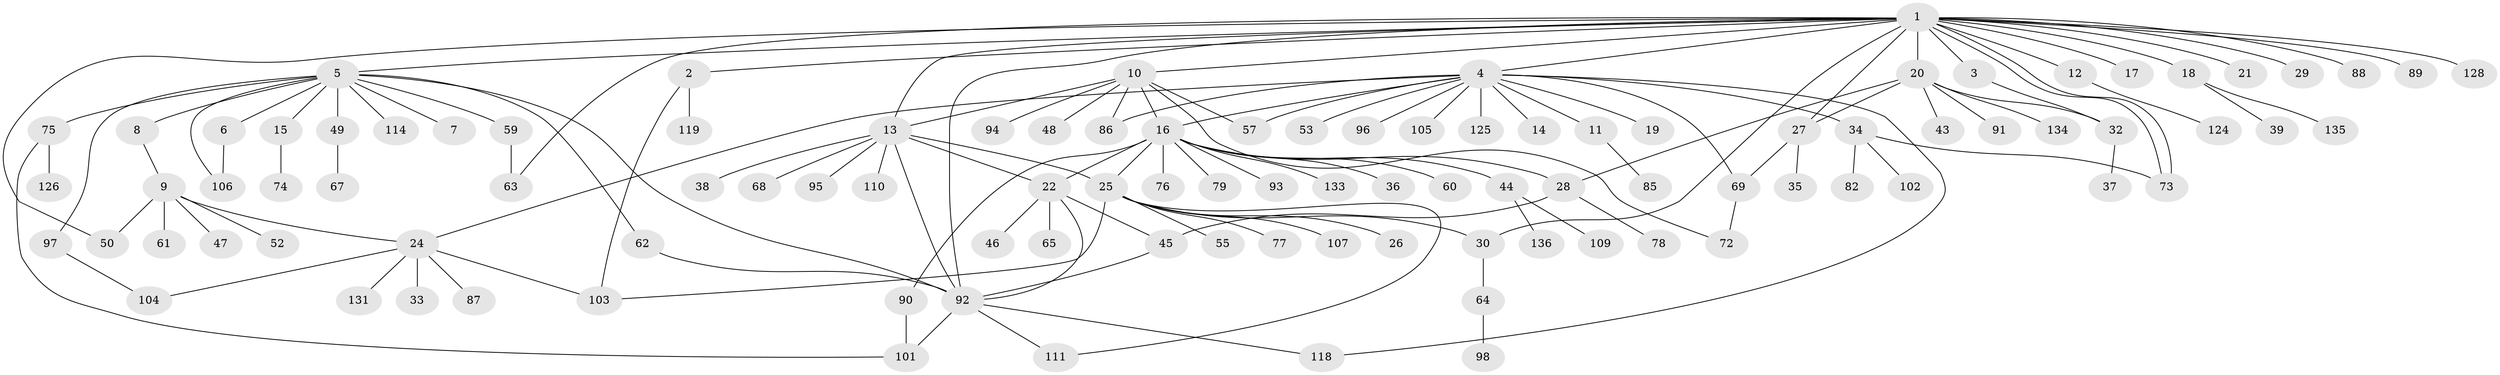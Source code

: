 // Generated by graph-tools (version 1.1) at 2025/51/02/27/25 19:51:54]
// undirected, 104 vertices, 134 edges
graph export_dot {
graph [start="1"]
  node [color=gray90,style=filled];
  1 [super="+130"];
  2 [super="+58"];
  3;
  4 [super="+40"];
  5 [super="+71"];
  6;
  7;
  8;
  9 [super="+81"];
  10 [super="+129"];
  11;
  12;
  13 [super="+54"];
  14;
  15;
  16 [super="+23"];
  17 [super="+41"];
  18 [super="+113"];
  19;
  20 [super="+121"];
  21;
  22 [super="+70"];
  24 [super="+83"];
  25 [super="+31"];
  26;
  27;
  28 [super="+80"];
  29;
  30 [super="+116"];
  32 [super="+42"];
  33;
  34 [super="+117"];
  35;
  36;
  37;
  38;
  39;
  43;
  44 [super="+56"];
  45 [super="+51"];
  46;
  47;
  48;
  49;
  50;
  52 [super="+100"];
  53;
  55;
  57;
  59;
  60 [super="+112"];
  61;
  62;
  63 [super="+66"];
  64;
  65 [super="+99"];
  67;
  68;
  69 [super="+132"];
  72 [super="+115"];
  73 [super="+84"];
  74;
  75;
  76;
  77;
  78;
  79;
  82;
  85;
  86;
  87;
  88;
  89;
  90;
  91;
  92 [super="+122"];
  93;
  94;
  95;
  96;
  97 [super="+127"];
  98;
  101 [super="+108"];
  102;
  103;
  104 [super="+120"];
  105;
  106;
  107;
  109;
  110;
  111 [super="+137"];
  114 [super="+123"];
  118;
  119;
  124;
  125;
  126;
  128;
  131;
  133 [super="+138"];
  134;
  135;
  136;
  1 -- 2;
  1 -- 3;
  1 -- 4 [weight=2];
  1 -- 5;
  1 -- 10;
  1 -- 12;
  1 -- 13;
  1 -- 17;
  1 -- 18;
  1 -- 20;
  1 -- 21;
  1 -- 27;
  1 -- 29;
  1 -- 50;
  1 -- 63;
  1 -- 73;
  1 -- 73;
  1 -- 88;
  1 -- 89;
  1 -- 92;
  1 -- 128;
  1 -- 30;
  2 -- 103;
  2 -- 119;
  3 -- 32;
  4 -- 11;
  4 -- 14;
  4 -- 16 [weight=2];
  4 -- 19;
  4 -- 24;
  4 -- 34;
  4 -- 53;
  4 -- 57;
  4 -- 86;
  4 -- 96;
  4 -- 105;
  4 -- 118;
  4 -- 125;
  4 -- 69;
  5 -- 6;
  5 -- 7;
  5 -- 8;
  5 -- 15;
  5 -- 49;
  5 -- 59;
  5 -- 62;
  5 -- 75;
  5 -- 92;
  5 -- 97;
  5 -- 106;
  5 -- 114;
  6 -- 106;
  8 -- 9;
  9 -- 47;
  9 -- 50;
  9 -- 52;
  9 -- 61;
  9 -- 24;
  10 -- 13;
  10 -- 16;
  10 -- 48;
  10 -- 72;
  10 -- 94;
  10 -- 57;
  10 -- 86;
  11 -- 85;
  12 -- 124;
  13 -- 22;
  13 -- 38 [weight=2];
  13 -- 68;
  13 -- 92;
  13 -- 95;
  13 -- 25;
  13 -- 110;
  15 -- 74;
  16 -- 25;
  16 -- 28;
  16 -- 36;
  16 -- 44;
  16 -- 60;
  16 -- 76;
  16 -- 79;
  16 -- 90;
  16 -- 93;
  16 -- 133;
  16 -- 22;
  18 -- 39;
  18 -- 135;
  20 -- 27;
  20 -- 32;
  20 -- 43;
  20 -- 91;
  20 -- 134;
  20 -- 28;
  22 -- 46;
  22 -- 65;
  22 -- 92;
  22 -- 45;
  24 -- 33;
  24 -- 87;
  24 -- 104;
  24 -- 131;
  24 -- 103;
  25 -- 26;
  25 -- 30;
  25 -- 55;
  25 -- 77;
  25 -- 103;
  25 -- 107;
  25 -- 111;
  27 -- 35;
  27 -- 69;
  28 -- 45;
  28 -- 78;
  30 -- 64 [weight=2];
  32 -- 37;
  34 -- 82;
  34 -- 102;
  34 -- 73;
  44 -- 109;
  44 -- 136;
  45 -- 92;
  49 -- 67;
  59 -- 63;
  62 -- 92;
  64 -- 98;
  69 -- 72;
  75 -- 126;
  75 -- 101;
  90 -- 101;
  92 -- 101;
  92 -- 111;
  92 -- 118;
  97 -- 104;
}
